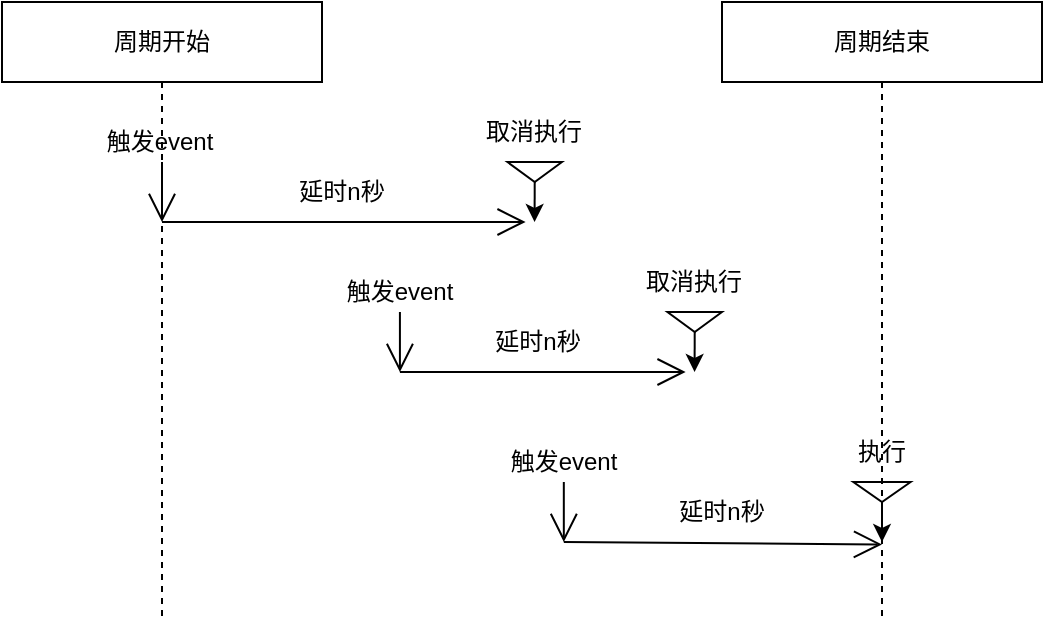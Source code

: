 <mxfile version="15.5.4" type="embed"><diagram id="23iRSUPoRavnBvh4doch" name="Page-1"><mxGraphModel dx="481" dy="744" grid="1" gridSize="10" guides="1" tooltips="1" connect="1" arrows="1" fold="1" page="1" pageScale="1" pageWidth="827" pageHeight="1169" math="0" shadow="0"><root><mxCell id="0"/><mxCell id="1" parent="0"/><mxCell id="65" value="" style="group" parent="1" vertex="1" connectable="0"><mxGeometry x="120" y="450" width="520" height="310" as="geometry"/></mxCell><mxCell id="5" value="周期开始" style="shape=umlLifeline;perimeter=lifelinePerimeter;whiteSpace=wrap;html=1;container=0;collapsible=0;recursiveResize=0;outlineConnect=0;" parent="65" vertex="1"><mxGeometry width="160" height="310" as="geometry"/></mxCell><mxCell id="22" value="" style="group" parent="65" vertex="1" connectable="0"><mxGeometry x="80" y="60" width="216.36" height="50" as="geometry"/></mxCell><mxCell id="8" value="" style="endArrow=open;endFill=1;endSize=12;html=1;" parent="22" source="5" edge="1"><mxGeometry width="160" relative="1" as="geometry"><mxPoint x="38.961" y="50" as="sourcePoint"/><mxPoint x="181.818" y="50" as="targetPoint"/></mxGeometry></mxCell><mxCell id="18" style="edgeStyle=none;html=1;exitX=1;exitY=0.5;exitDx=0;exitDy=0;" parent="22" source="13" edge="1"><mxGeometry relative="1" as="geometry"><mxPoint x="186.288" y="50" as="targetPoint"/></mxGeometry></mxCell><mxCell id="13" value="" style="triangle;whiteSpace=wrap;html=1;direction=north;rotation=-180;" parent="22" vertex="1"><mxGeometry x="172.727" y="20" width="27.273" height="10" as="geometry"/></mxCell><mxCell id="7" value="" style="endArrow=open;endFill=1;endSize=12;html=1;" parent="22" edge="1"><mxGeometry width="160" relative="1" as="geometry"><mxPoint x="0.001" y="20" as="sourcePoint"/><mxPoint x="0.001" y="50" as="targetPoint"/></mxGeometry></mxCell><mxCell id="10" value="触发event" style="text;html=1;strokeColor=none;fillColor=none;align=center;verticalAlign=middle;whiteSpace=wrap;rounded=0;" parent="22" vertex="1"><mxGeometry x="-40" width="77.922" height="20" as="geometry"/></mxCell><mxCell id="52" value="延时n秒" style="text;html=1;strokeColor=none;fillColor=none;align=center;verticalAlign=middle;whiteSpace=wrap;rounded=0;" parent="22" vertex="1"><mxGeometry x="60" y="20" width="60" height="30" as="geometry"/></mxCell><mxCell id="62" value="取消执行" style="text;html=1;strokeColor=none;fillColor=none;align=center;verticalAlign=middle;whiteSpace=wrap;rounded=0;" parent="22" vertex="1"><mxGeometry x="156.36" y="-10" width="60" height="30" as="geometry"/></mxCell><mxCell id="35" value="" style="group" parent="65" vertex="1" connectable="0"><mxGeometry x="160" y="135" width="216.36" height="50" as="geometry"/></mxCell><mxCell id="36" value="" style="endArrow=open;endFill=1;endSize=12;html=1;" parent="35" edge="1"><mxGeometry width="160" relative="1" as="geometry"><mxPoint x="38.961" y="50" as="sourcePoint"/><mxPoint x="181.818" y="50" as="targetPoint"/></mxGeometry></mxCell><mxCell id="37" style="edgeStyle=none;html=1;exitX=1;exitY=0.5;exitDx=0;exitDy=0;" parent="35" source="38" edge="1"><mxGeometry relative="1" as="geometry"><mxPoint x="186.288" y="50" as="targetPoint"/></mxGeometry></mxCell><mxCell id="38" value="" style="triangle;whiteSpace=wrap;html=1;direction=north;rotation=-180;" parent="35" vertex="1"><mxGeometry x="172.727" y="20" width="27.273" height="10" as="geometry"/></mxCell><mxCell id="39" value="" style="endArrow=open;endFill=1;endSize=12;html=1;" parent="35" edge="1"><mxGeometry width="160" relative="1" as="geometry"><mxPoint x="38.961" y="20" as="sourcePoint"/><mxPoint x="38.961" y="50" as="targetPoint"/></mxGeometry></mxCell><mxCell id="40" value="触发event" style="text;html=1;strokeColor=none;fillColor=none;align=center;verticalAlign=middle;whiteSpace=wrap;rounded=0;" parent="35" vertex="1"><mxGeometry width="77.922" height="20" as="geometry"/></mxCell><mxCell id="60" value="延时n秒" style="text;html=1;strokeColor=none;fillColor=none;align=center;verticalAlign=middle;whiteSpace=wrap;rounded=0;" parent="35" vertex="1"><mxGeometry x="77.92" y="20" width="60" height="30" as="geometry"/></mxCell><mxCell id="63" value="取消执行" style="text;html=1;strokeColor=none;fillColor=none;align=center;verticalAlign=middle;whiteSpace=wrap;rounded=0;" parent="35" vertex="1"><mxGeometry x="156.36" y="-10" width="60" height="30" as="geometry"/></mxCell><mxCell id="41" value="" style="group" parent="65" vertex="1" connectable="0"><mxGeometry x="240" y="220" width="280" height="90" as="geometry"/></mxCell><mxCell id="42" value="" style="endArrow=open;endFill=1;endSize=12;html=1;entryX=0.5;entryY=0.875;entryDx=0;entryDy=0;entryPerimeter=0;" parent="41" target="6" edge="1"><mxGeometry width="160" relative="1" as="geometry"><mxPoint x="40.909" y="50" as="sourcePoint"/><mxPoint x="190.909" y="50" as="targetPoint"/></mxGeometry></mxCell><mxCell id="43" style="edgeStyle=none;html=1;exitX=1;exitY=0.5;exitDx=0;exitDy=0;" parent="41" source="44" target="6" edge="1"><mxGeometry relative="1" as="geometry"><mxPoint x="200" y="110" as="targetPoint"/><Array as="points"><mxPoint x="200" y="50"/></Array></mxGeometry></mxCell><mxCell id="44" value="" style="triangle;whiteSpace=wrap;html=1;direction=north;rotation=-180;" parent="41" vertex="1"><mxGeometry x="185.684" y="20" width="28.636" height="10" as="geometry"/></mxCell><mxCell id="45" value="" style="endArrow=open;endFill=1;endSize=12;html=1;" parent="41" edge="1"><mxGeometry width="160" relative="1" as="geometry"><mxPoint x="40.909" y="20" as="sourcePoint"/><mxPoint x="40.909" y="50" as="targetPoint"/></mxGeometry></mxCell><mxCell id="46" value="触发event" style="text;html=1;strokeColor=none;fillColor=none;align=center;verticalAlign=middle;whiteSpace=wrap;rounded=0;" parent="41" vertex="1"><mxGeometry width="81.818" height="20" as="geometry"/></mxCell><mxCell id="6" value="周期结束" style="shape=umlLifeline;perimeter=lifelinePerimeter;whiteSpace=wrap;html=1;container=1;collapsible=0;recursiveResize=0;outlineConnect=0;" parent="41" vertex="1"><mxGeometry x="120" y="-220" width="160" height="310" as="geometry"/></mxCell><mxCell id="61" value="延时n秒" style="text;html=1;strokeColor=none;fillColor=none;align=center;verticalAlign=middle;whiteSpace=wrap;rounded=0;" parent="41" vertex="1"><mxGeometry x="90" y="20" width="60" height="30" as="geometry"/></mxCell><mxCell id="64" value="执行" style="text;html=1;strokeColor=none;fillColor=none;align=center;verticalAlign=middle;whiteSpace=wrap;rounded=0;" parent="41" vertex="1"><mxGeometry x="170" y="-10" width="60" height="30" as="geometry"/></mxCell></root></mxGraphModel></diagram></mxfile>